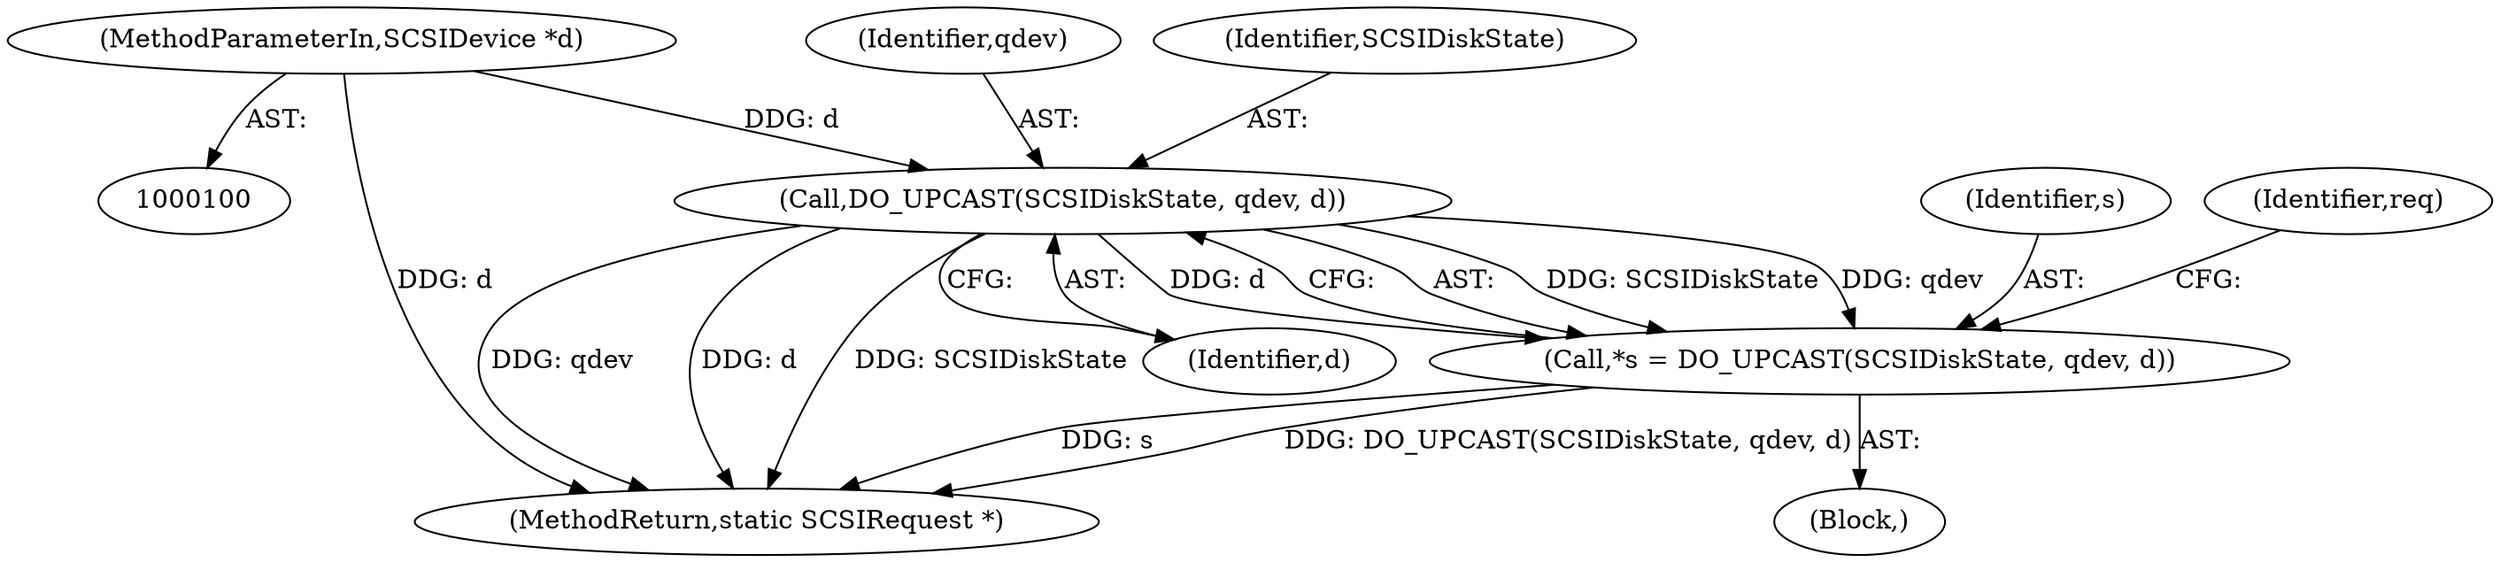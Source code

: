 digraph "0_qemu_7285477ab11831b1cf56e45878a89170dd06d9b9_3@pointer" {
"1000101" [label="(MethodParameterIn,SCSIDevice *d)"];
"1000109" [label="(Call,DO_UPCAST(SCSIDiskState, qdev, d))"];
"1000107" [label="(Call,*s = DO_UPCAST(SCSIDiskState, qdev, d))"];
"1000146" [label="(MethodReturn,static SCSIRequest *)"];
"1000111" [label="(Identifier,qdev)"];
"1000107" [label="(Call,*s = DO_UPCAST(SCSIDiskState, qdev, d))"];
"1000109" [label="(Call,DO_UPCAST(SCSIDiskState, qdev, d))"];
"1000112" [label="(Identifier,d)"];
"1000110" [label="(Identifier,SCSIDiskState)"];
"1000105" [label="(Block,)"];
"1000101" [label="(MethodParameterIn,SCSIDevice *d)"];
"1000108" [label="(Identifier,s)"];
"1000116" [label="(Identifier,req)"];
"1000101" -> "1000100"  [label="AST: "];
"1000101" -> "1000146"  [label="DDG: d"];
"1000101" -> "1000109"  [label="DDG: d"];
"1000109" -> "1000107"  [label="AST: "];
"1000109" -> "1000112"  [label="CFG: "];
"1000110" -> "1000109"  [label="AST: "];
"1000111" -> "1000109"  [label="AST: "];
"1000112" -> "1000109"  [label="AST: "];
"1000107" -> "1000109"  [label="CFG: "];
"1000109" -> "1000146"  [label="DDG: qdev"];
"1000109" -> "1000146"  [label="DDG: d"];
"1000109" -> "1000146"  [label="DDG: SCSIDiskState"];
"1000109" -> "1000107"  [label="DDG: SCSIDiskState"];
"1000109" -> "1000107"  [label="DDG: qdev"];
"1000109" -> "1000107"  [label="DDG: d"];
"1000107" -> "1000105"  [label="AST: "];
"1000108" -> "1000107"  [label="AST: "];
"1000116" -> "1000107"  [label="CFG: "];
"1000107" -> "1000146"  [label="DDG: s"];
"1000107" -> "1000146"  [label="DDG: DO_UPCAST(SCSIDiskState, qdev, d)"];
}
